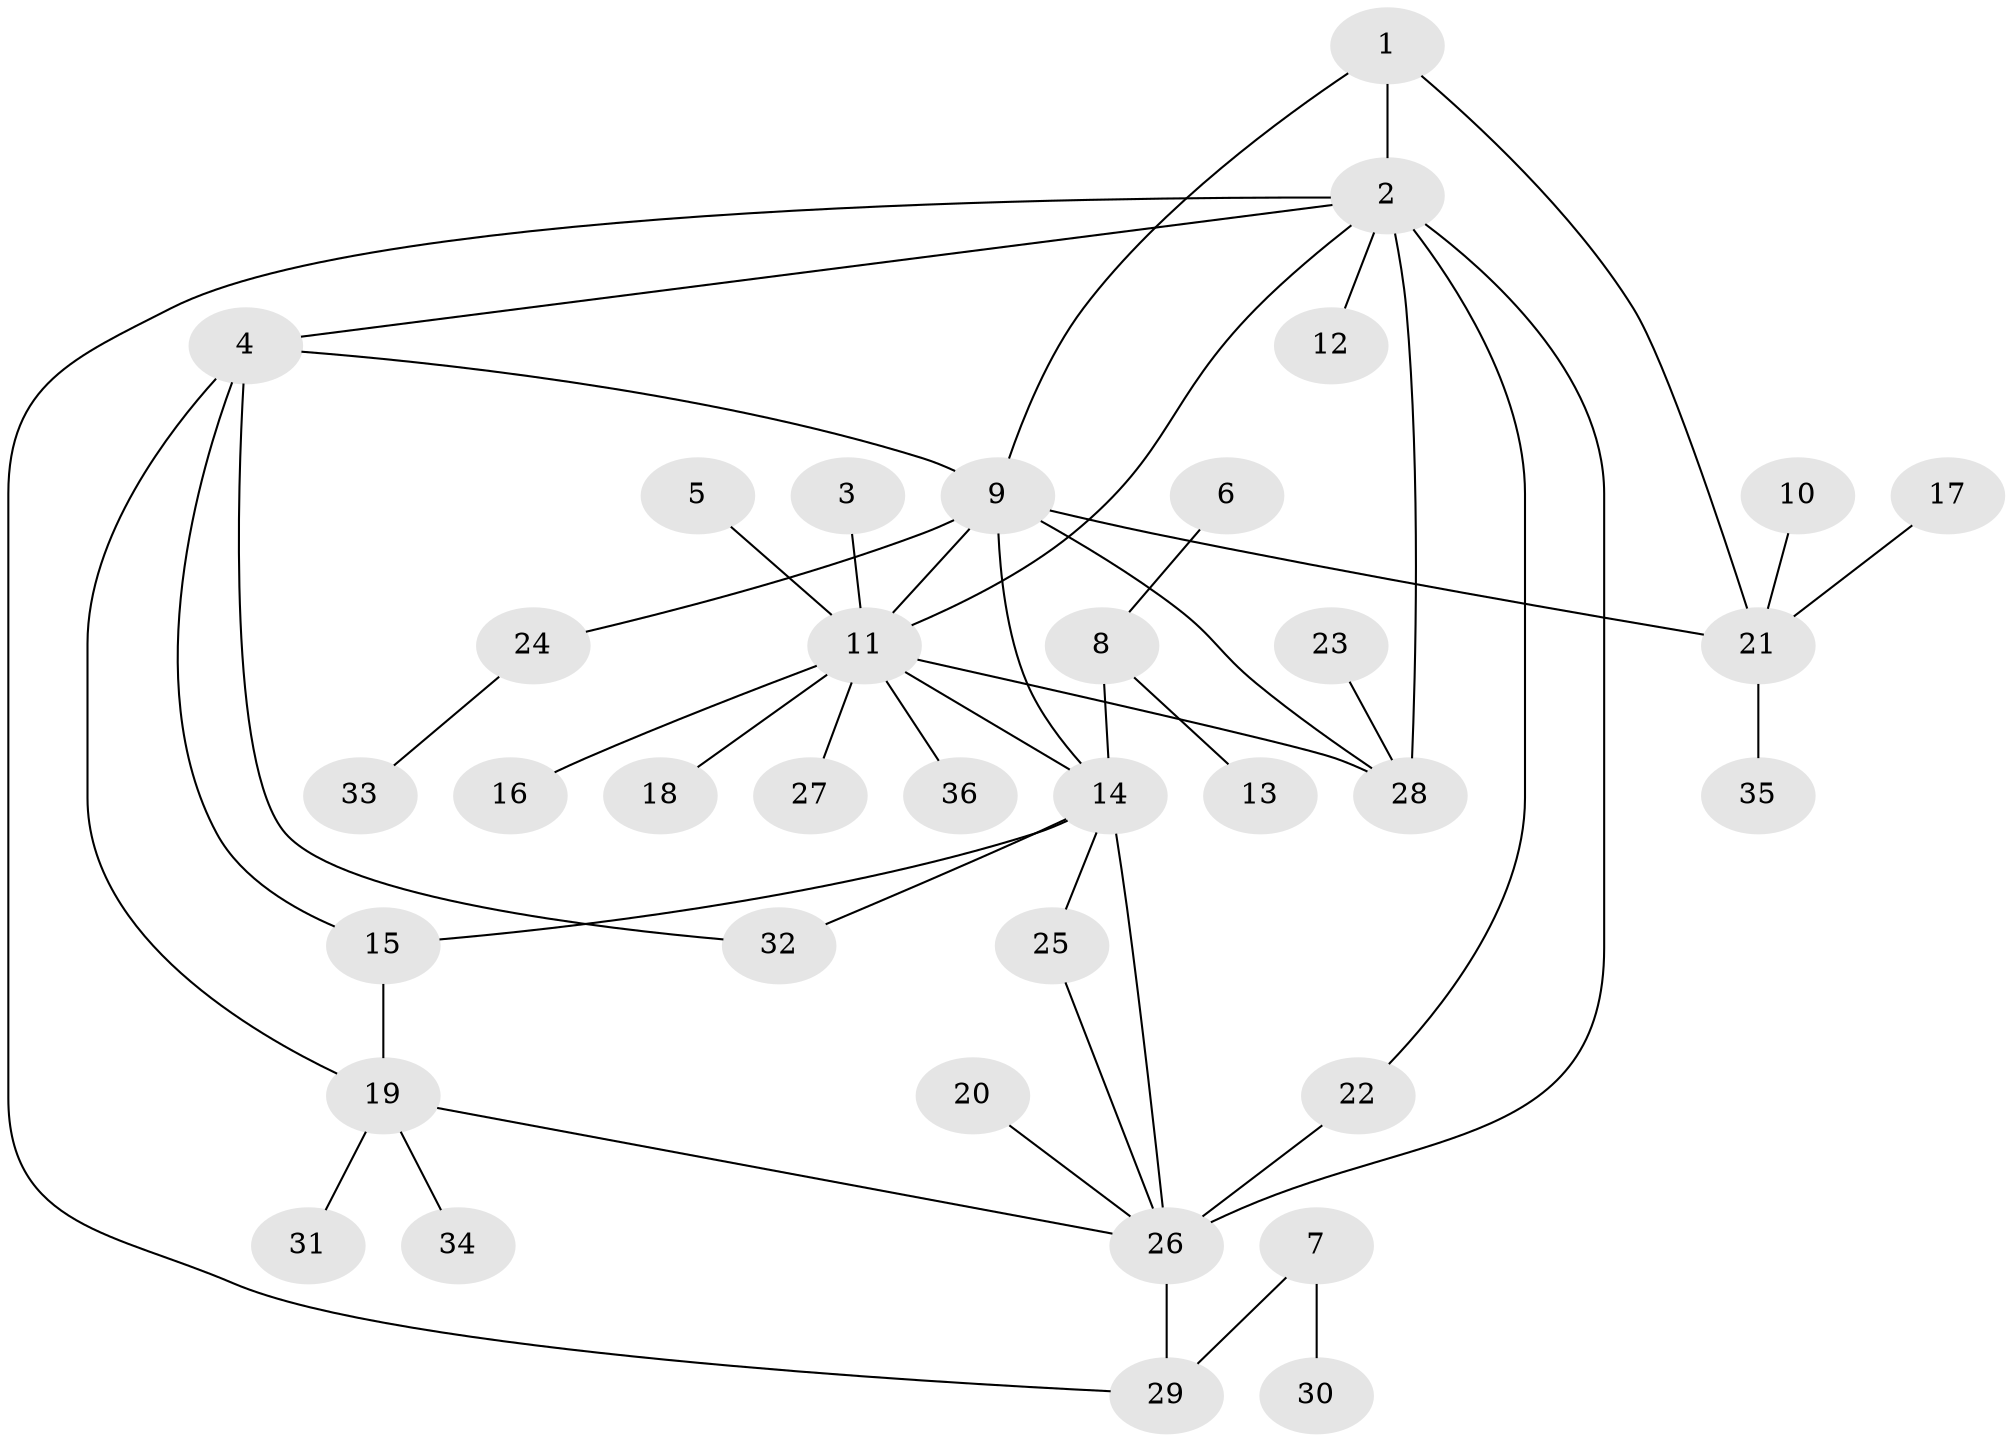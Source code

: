 // original degree distribution, {7: 0.05555555555555555, 4: 0.08333333333333333, 8: 0.013888888888888888, 3: 0.06944444444444445, 5: 0.013888888888888888, 6: 0.013888888888888888, 12: 0.013888888888888888, 10: 0.013888888888888888, 1: 0.5277777777777778, 2: 0.19444444444444445}
// Generated by graph-tools (version 1.1) at 2025/02/03/09/25 03:02:39]
// undirected, 36 vertices, 49 edges
graph export_dot {
graph [start="1"]
  node [color=gray90,style=filled];
  1;
  2;
  3;
  4;
  5;
  6;
  7;
  8;
  9;
  10;
  11;
  12;
  13;
  14;
  15;
  16;
  17;
  18;
  19;
  20;
  21;
  22;
  23;
  24;
  25;
  26;
  27;
  28;
  29;
  30;
  31;
  32;
  33;
  34;
  35;
  36;
  1 -- 2 [weight=1.0];
  1 -- 9 [weight=1.0];
  1 -- 21 [weight=1.0];
  2 -- 4 [weight=1.0];
  2 -- 11 [weight=1.0];
  2 -- 12 [weight=1.0];
  2 -- 22 [weight=1.0];
  2 -- 26 [weight=2.0];
  2 -- 28 [weight=1.0];
  2 -- 29 [weight=1.0];
  3 -- 11 [weight=1.0];
  4 -- 9 [weight=1.0];
  4 -- 15 [weight=1.0];
  4 -- 19 [weight=1.0];
  4 -- 32 [weight=1.0];
  5 -- 11 [weight=1.0];
  6 -- 8 [weight=1.0];
  7 -- 29 [weight=1.0];
  7 -- 30 [weight=1.0];
  8 -- 13 [weight=1.0];
  8 -- 14 [weight=1.0];
  9 -- 11 [weight=1.0];
  9 -- 14 [weight=1.0];
  9 -- 21 [weight=1.0];
  9 -- 24 [weight=1.0];
  9 -- 28 [weight=1.0];
  10 -- 21 [weight=1.0];
  11 -- 14 [weight=1.0];
  11 -- 16 [weight=1.0];
  11 -- 18 [weight=1.0];
  11 -- 27 [weight=1.0];
  11 -- 28 [weight=1.0];
  11 -- 36 [weight=1.0];
  14 -- 15 [weight=1.0];
  14 -- 25 [weight=1.0];
  14 -- 26 [weight=2.0];
  14 -- 32 [weight=1.0];
  15 -- 19 [weight=1.0];
  17 -- 21 [weight=1.0];
  19 -- 26 [weight=1.0];
  19 -- 31 [weight=1.0];
  19 -- 34 [weight=1.0];
  20 -- 26 [weight=1.0];
  21 -- 35 [weight=1.0];
  22 -- 26 [weight=1.0];
  23 -- 28 [weight=1.0];
  24 -- 33 [weight=1.0];
  25 -- 26 [weight=1.0];
  26 -- 29 [weight=1.0];
}
